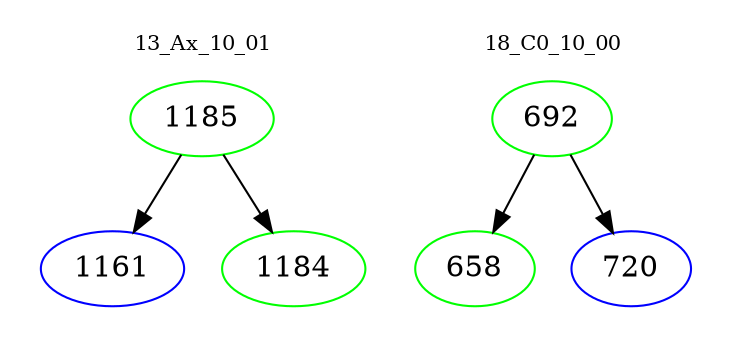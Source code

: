 digraph{
subgraph cluster_0 {
color = white
label = "13_Ax_10_01";
fontsize=10;
T0_1185 [label="1185", color="green"]
T0_1185 -> T0_1161 [color="black"]
T0_1161 [label="1161", color="blue"]
T0_1185 -> T0_1184 [color="black"]
T0_1184 [label="1184", color="green"]
}
subgraph cluster_1 {
color = white
label = "18_C0_10_00";
fontsize=10;
T1_692 [label="692", color="green"]
T1_692 -> T1_658 [color="black"]
T1_658 [label="658", color="green"]
T1_692 -> T1_720 [color="black"]
T1_720 [label="720", color="blue"]
}
}
